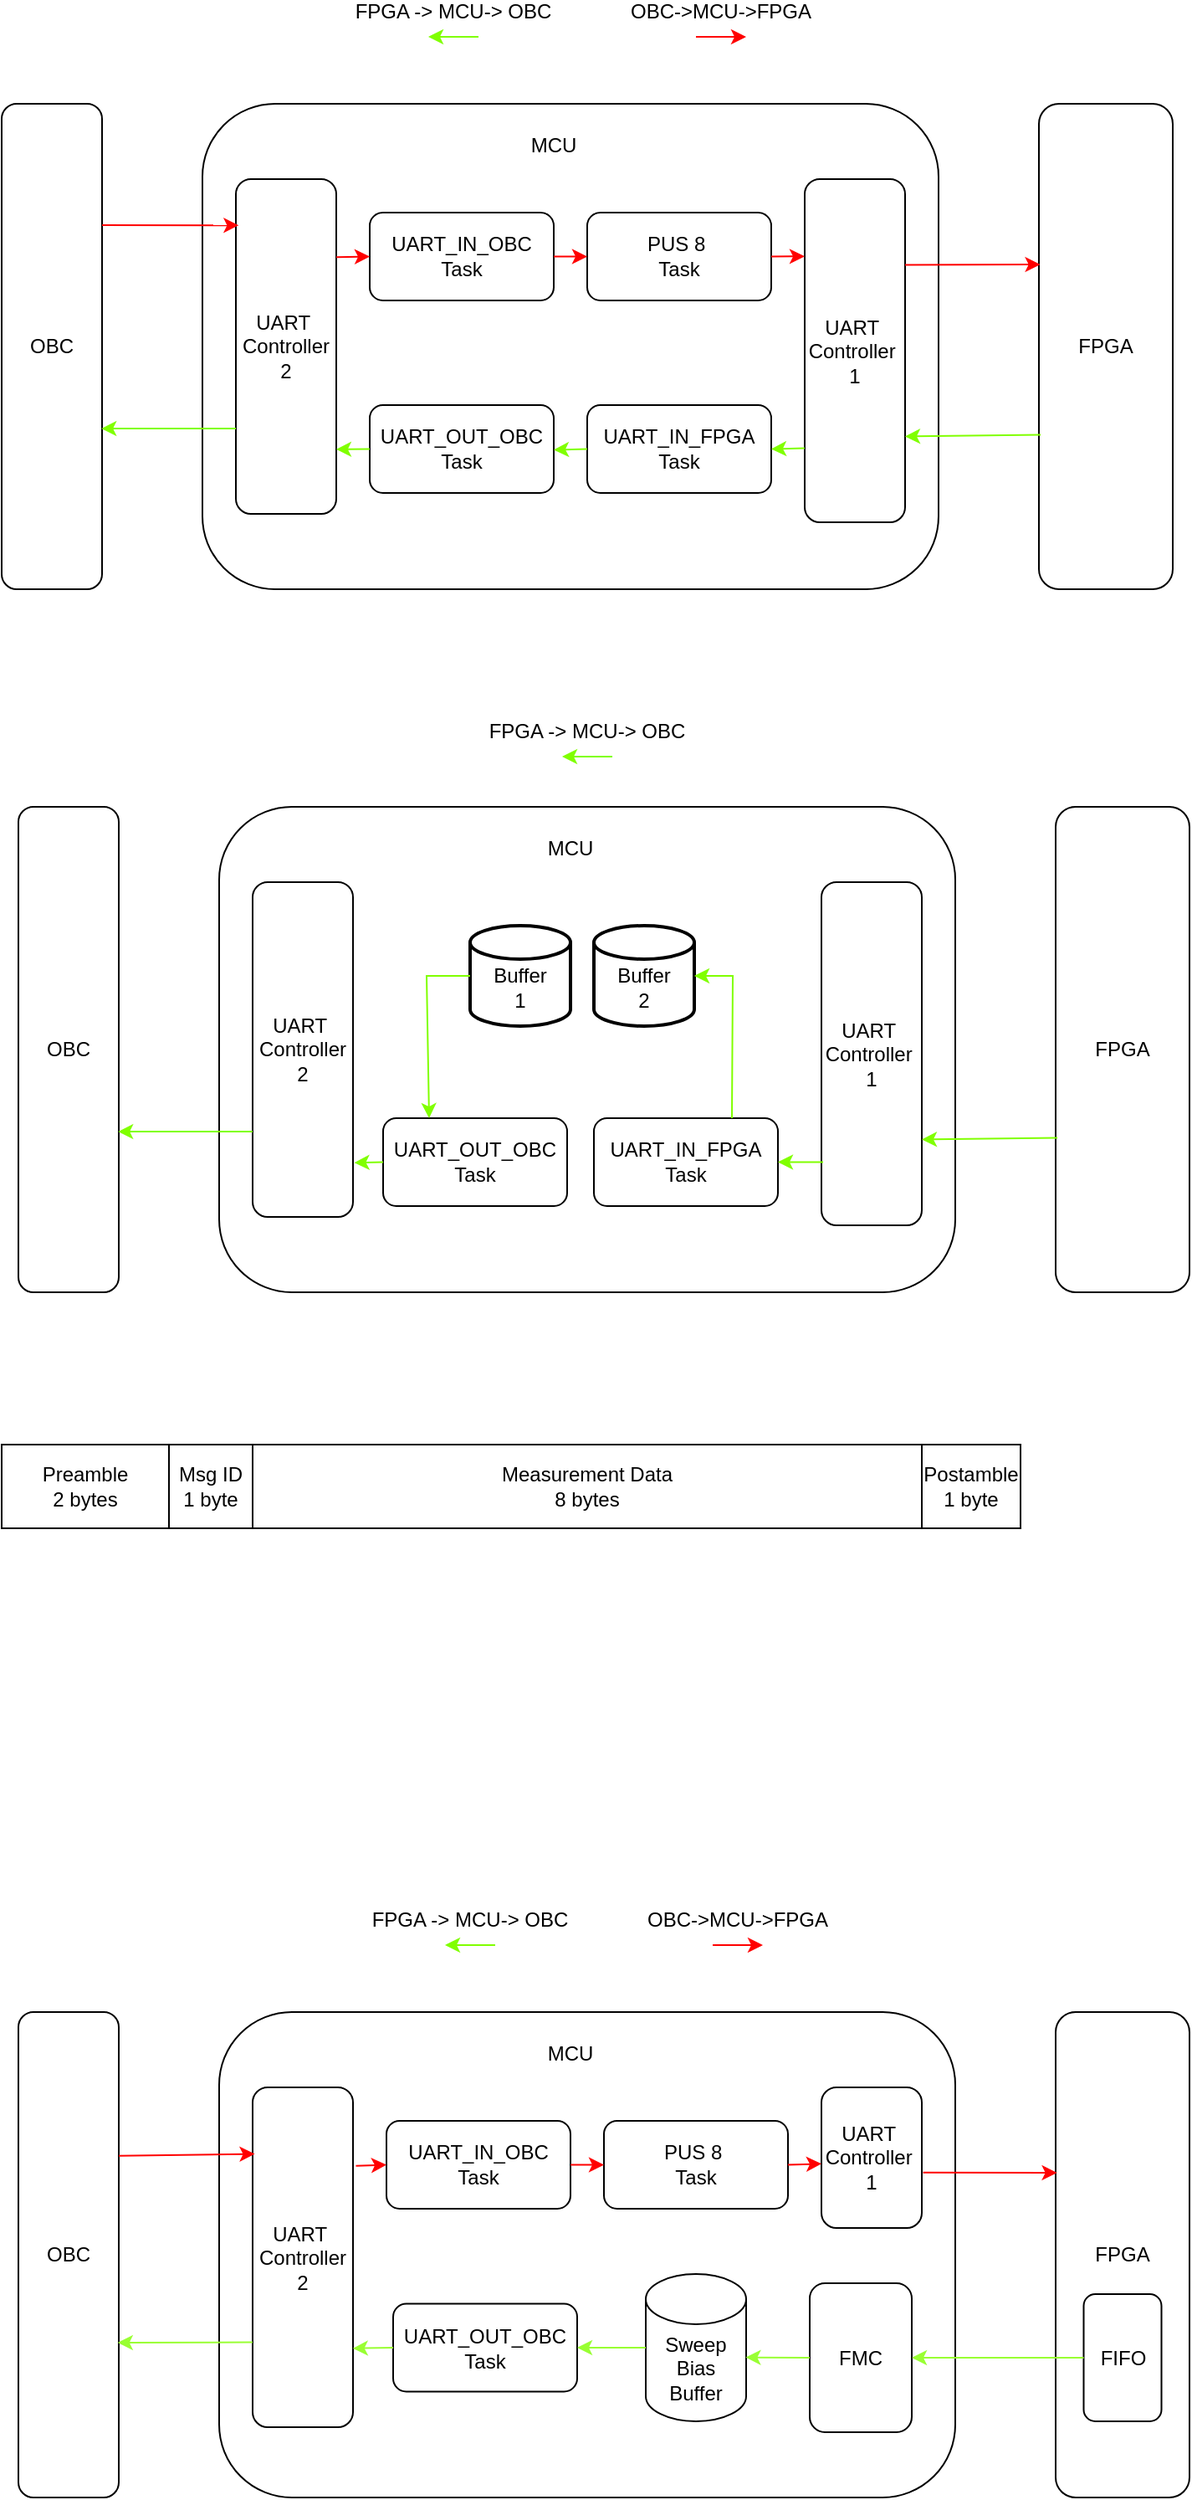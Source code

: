 <mxfile version="27.2.0">
  <diagram name="Pagină-1" id="tPUtxfRcci7yQtmyHBNP">
    <mxGraphModel dx="951" dy="443" grid="0" gridSize="10" guides="1" tooltips="1" connect="1" arrows="1" fold="1" page="1" pageScale="1" pageWidth="827" pageHeight="1169" math="0" shadow="0">
      <root>
        <mxCell id="0" />
        <mxCell id="1" parent="0" />
        <mxCell id="e-eenU64WSXm0HByO18V-1" value="OBC" style="rounded=1;whiteSpace=wrap;html=1;" parent="1" vertex="1">
          <mxGeometry x="40" y="130" width="60" height="290" as="geometry" />
        </mxCell>
        <mxCell id="e-eenU64WSXm0HByO18V-2" value="" style="rounded=1;whiteSpace=wrap;html=1;" parent="1" vertex="1">
          <mxGeometry x="160" y="130" width="440" height="290" as="geometry" />
        </mxCell>
        <mxCell id="e-eenU64WSXm0HByO18V-3" value="FPGA" style="rounded=1;whiteSpace=wrap;html=1;" parent="1" vertex="1">
          <mxGeometry x="660" y="130" width="80" height="290" as="geometry" />
        </mxCell>
        <mxCell id="e-eenU64WSXm0HByO18V-4" value="MCU" style="text;strokeColor=none;align=center;fillColor=none;html=1;verticalAlign=middle;whiteSpace=wrap;rounded=0;" parent="1" vertex="1">
          <mxGeometry x="340" y="140" width="60" height="30" as="geometry" />
        </mxCell>
        <mxCell id="e-eenU64WSXm0HByO18V-6" value="PUS 8&amp;nbsp;&lt;div&gt;Task&lt;/div&gt;" style="rounded=1;whiteSpace=wrap;html=1;" parent="1" vertex="1">
          <mxGeometry x="390" y="195" width="110" height="52.5" as="geometry" />
        </mxCell>
        <mxCell id="e-eenU64WSXm0HByO18V-7" value="UART&amp;nbsp;&lt;div&gt;Controller 2&lt;/div&gt;" style="rounded=1;whiteSpace=wrap;html=1;" parent="1" vertex="1">
          <mxGeometry x="180" y="175" width="60" height="200" as="geometry" />
        </mxCell>
        <mxCell id="e-eenU64WSXm0HByO18V-8" value="UART&amp;nbsp;&lt;div&gt;Controller&amp;nbsp;&lt;/div&gt;&lt;div&gt;1&lt;/div&gt;" style="rounded=1;whiteSpace=wrap;html=1;" parent="1" vertex="1">
          <mxGeometry x="520" y="175" width="60" height="205" as="geometry" />
        </mxCell>
        <mxCell id="e-eenU64WSXm0HByO18V-10" value="UART_IN_OBC&lt;div&gt;Task&lt;/div&gt;" style="rounded=1;whiteSpace=wrap;html=1;" parent="1" vertex="1">
          <mxGeometry x="260" y="195" width="110" height="52.5" as="geometry" />
        </mxCell>
        <mxCell id="e-eenU64WSXm0HByO18V-13" value="" style="endArrow=classic;html=1;rounded=0;exitX=1;exitY=0.5;exitDx=0;exitDy=0;entryX=0;entryY=0.5;entryDx=0;entryDy=0;strokeColor=#FF0000;" parent="1" source="e-eenU64WSXm0HByO18V-10" target="e-eenU64WSXm0HByO18V-6" edge="1">
          <mxGeometry width="50" height="50" relative="1" as="geometry">
            <mxPoint x="280" y="310" as="sourcePoint" />
            <mxPoint x="330" y="260" as="targetPoint" />
          </mxGeometry>
        </mxCell>
        <mxCell id="e-eenU64WSXm0HByO18V-22" value="UART_IN_FPGA&lt;div&gt;Task&lt;/div&gt;" style="rounded=1;whiteSpace=wrap;html=1;" parent="1" vertex="1">
          <mxGeometry x="390" y="310" width="110" height="52.5" as="geometry" />
        </mxCell>
        <mxCell id="e-eenU64WSXm0HByO18V-23" value="UART_OUT_OBC&lt;div&gt;Task&lt;/div&gt;" style="rounded=1;whiteSpace=wrap;html=1;" parent="1" vertex="1">
          <mxGeometry x="260" y="310" width="110" height="52.5" as="geometry" />
        </mxCell>
        <mxCell id="e-eenU64WSXm0HByO18V-24" value="" style="endArrow=classic;html=1;rounded=0;exitX=1;exitY=0.25;exitDx=0;exitDy=0;entryX=0.028;entryY=0.138;entryDx=0;entryDy=0;entryPerimeter=0;fillColor=#FF0000;strokeColor=#FF0000;" parent="1" source="e-eenU64WSXm0HByO18V-1" target="e-eenU64WSXm0HByO18V-7" edge="1">
          <mxGeometry width="50" height="50" relative="1" as="geometry">
            <mxPoint x="260" y="320" as="sourcePoint" />
            <mxPoint x="310" y="270" as="targetPoint" />
          </mxGeometry>
        </mxCell>
        <mxCell id="e-eenU64WSXm0HByO18V-25" value="" style="endArrow=classic;html=1;rounded=0;entryX=0.993;entryY=0.669;entryDx=0;entryDy=0;entryPerimeter=0;strokeColor=#80FF00;" parent="1" target="e-eenU64WSXm0HByO18V-1" edge="1">
          <mxGeometry width="50" height="50" relative="1" as="geometry">
            <mxPoint x="180" y="324" as="sourcePoint" />
            <mxPoint x="310" y="270" as="targetPoint" />
          </mxGeometry>
        </mxCell>
        <mxCell id="e-eenU64WSXm0HByO18V-26" value="" style="endArrow=classic;html=1;rounded=0;exitX=1;exitY=0.233;exitDx=0;exitDy=0;entryX=0;entryY=0.5;entryDx=0;entryDy=0;fillColor=#FF0000;strokeColor=#FF0000;exitPerimeter=0;" parent="1" source="e-eenU64WSXm0HByO18V-7" target="e-eenU64WSXm0HByO18V-10" edge="1">
          <mxGeometry width="50" height="50" relative="1" as="geometry">
            <mxPoint x="120" y="200" as="sourcePoint" />
            <mxPoint x="202" y="200" as="targetPoint" />
          </mxGeometry>
        </mxCell>
        <mxCell id="e-eenU64WSXm0HByO18V-27" value="" style="endArrow=classic;html=1;rounded=0;exitX=1;exitY=0.5;exitDx=0;exitDy=0;entryX=0;entryY=0.225;entryDx=0;entryDy=0;strokeColor=#FF0000;entryPerimeter=0;" parent="1" source="e-eenU64WSXm0HByO18V-6" target="e-eenU64WSXm0HByO18V-8" edge="1">
          <mxGeometry width="50" height="50" relative="1" as="geometry">
            <mxPoint x="380" y="230" as="sourcePoint" />
            <mxPoint x="400" y="230" as="targetPoint" />
          </mxGeometry>
        </mxCell>
        <mxCell id="e-eenU64WSXm0HByO18V-29" value="" style="endArrow=classic;html=1;rounded=0;exitX=1;exitY=0.25;exitDx=0;exitDy=0;entryX=0.01;entryY=0.331;entryDx=0;entryDy=0;strokeColor=#FF0000;entryPerimeter=0;" parent="1" source="e-eenU64WSXm0HByO18V-8" target="e-eenU64WSXm0HByO18V-3" edge="1">
          <mxGeometry width="50" height="50" relative="1" as="geometry">
            <mxPoint x="500" y="250" as="sourcePoint" />
            <mxPoint x="520" y="250" as="targetPoint" />
          </mxGeometry>
        </mxCell>
        <mxCell id="e-eenU64WSXm0HByO18V-30" value="" style="endArrow=classic;html=1;rounded=0;entryX=0.999;entryY=0.807;entryDx=0;entryDy=0;entryPerimeter=0;strokeColor=#80FF00;exitX=0;exitY=0.5;exitDx=0;exitDy=0;" parent="1" source="e-eenU64WSXm0HByO18V-23" target="e-eenU64WSXm0HByO18V-7" edge="1">
          <mxGeometry width="50" height="50" relative="1" as="geometry">
            <mxPoint x="220" y="320" as="sourcePoint" />
            <mxPoint x="140" y="320" as="targetPoint" />
          </mxGeometry>
        </mxCell>
        <mxCell id="e-eenU64WSXm0HByO18V-31" value="" style="endArrow=classic;html=1;rounded=0;entryX=1.019;entryY=0.808;entryDx=0;entryDy=0;entryPerimeter=0;strokeColor=#80FF00;exitX=0;exitY=0.5;exitDx=0;exitDy=0;" parent="1" source="e-eenU64WSXm0HByO18V-22" edge="1">
          <mxGeometry width="50" height="50" relative="1" as="geometry">
            <mxPoint x="389" y="335.75" as="sourcePoint" />
            <mxPoint x="370" y="336.75" as="targetPoint" />
          </mxGeometry>
        </mxCell>
        <mxCell id="e-eenU64WSXm0HByO18V-32" value="" style="endArrow=classic;html=1;rounded=0;entryX=1;entryY=0.5;entryDx=0;entryDy=0;strokeColor=#80FF00;exitX=0;exitY=0.5;exitDx=0;exitDy=0;" parent="1" target="e-eenU64WSXm0HByO18V-22" edge="1">
          <mxGeometry width="50" height="50" relative="1" as="geometry">
            <mxPoint x="520" y="335.75" as="sourcePoint" />
            <mxPoint x="501" y="336.75" as="targetPoint" />
          </mxGeometry>
        </mxCell>
        <mxCell id="e-eenU64WSXm0HByO18V-34" value="" style="endArrow=classic;html=1;rounded=0;entryX=1;entryY=0.75;entryDx=0;entryDy=0;strokeColor=#80FF00;exitX=0.013;exitY=0.682;exitDx=0;exitDy=0;exitPerimeter=0;" parent="1" source="e-eenU64WSXm0HByO18V-3" target="e-eenU64WSXm0HByO18V-8" edge="1">
          <mxGeometry width="50" height="50" relative="1" as="geometry">
            <mxPoint x="629" y="310" as="sourcePoint" />
            <mxPoint x="610" y="311" as="targetPoint" />
          </mxGeometry>
        </mxCell>
        <mxCell id="e-eenU64WSXm0HByO18V-36" value="" style="endArrow=classic;html=1;rounded=0;strokeColor=#80FF00;" parent="1" edge="1">
          <mxGeometry width="50" height="50" relative="1" as="geometry">
            <mxPoint x="325" y="90" as="sourcePoint" />
            <mxPoint x="295" y="90" as="targetPoint" />
          </mxGeometry>
        </mxCell>
        <mxCell id="e-eenU64WSXm0HByO18V-38" value="" style="endArrow=classic;html=1;rounded=0;strokeColor=#FF0000;" parent="1" edge="1">
          <mxGeometry width="50" height="50" relative="1" as="geometry">
            <mxPoint x="455" y="90" as="sourcePoint" />
            <mxPoint x="485" y="90" as="targetPoint" />
          </mxGeometry>
        </mxCell>
        <mxCell id="e-eenU64WSXm0HByO18V-39" value="FPGA -&amp;gt; MCU-&amp;gt; OBC" style="text;strokeColor=none;align=center;fillColor=none;html=1;verticalAlign=middle;whiteSpace=wrap;rounded=0;" parent="1" vertex="1">
          <mxGeometry x="240" y="70" width="140" height="10" as="geometry" />
        </mxCell>
        <mxCell id="e-eenU64WSXm0HByO18V-40" value="OBC-&amp;gt;MCU-&amp;gt;FPGA" style="text;strokeColor=none;align=center;fillColor=none;html=1;verticalAlign=middle;whiteSpace=wrap;rounded=0;" parent="1" vertex="1">
          <mxGeometry x="400" y="70" width="140" height="10" as="geometry" />
        </mxCell>
        <mxCell id="e-eenU64WSXm0HByO18V-42" value="OBC" style="rounded=1;whiteSpace=wrap;html=1;" parent="1" vertex="1">
          <mxGeometry x="50" y="550" width="60" height="290" as="geometry" />
        </mxCell>
        <mxCell id="e-eenU64WSXm0HByO18V-43" value="" style="rounded=1;whiteSpace=wrap;html=1;" parent="1" vertex="1">
          <mxGeometry x="170" y="550" width="440" height="290" as="geometry" />
        </mxCell>
        <mxCell id="e-eenU64WSXm0HByO18V-44" value="FPGA" style="rounded=1;whiteSpace=wrap;html=1;" parent="1" vertex="1">
          <mxGeometry x="670" y="550" width="80" height="290" as="geometry" />
        </mxCell>
        <mxCell id="e-eenU64WSXm0HByO18V-45" value="MCU" style="text;strokeColor=none;align=center;fillColor=none;html=1;verticalAlign=middle;whiteSpace=wrap;rounded=0;" parent="1" vertex="1">
          <mxGeometry x="350" y="560" width="60" height="30" as="geometry" />
        </mxCell>
        <mxCell id="e-eenU64WSXm0HByO18V-47" value="UART&amp;nbsp;&lt;div&gt;Controller 2&lt;/div&gt;" style="rounded=1;whiteSpace=wrap;html=1;" parent="1" vertex="1">
          <mxGeometry x="190" y="595" width="60" height="200" as="geometry" />
        </mxCell>
        <mxCell id="e-eenU64WSXm0HByO18V-48" value="UART&amp;nbsp;&lt;div&gt;Controller&amp;nbsp;&lt;/div&gt;&lt;div&gt;1&lt;/div&gt;" style="rounded=1;whiteSpace=wrap;html=1;" parent="1" vertex="1">
          <mxGeometry x="530" y="595" width="60" height="205" as="geometry" />
        </mxCell>
        <mxCell id="e-eenU64WSXm0HByO18V-51" value="UART_IN_FPGA&lt;div&gt;Task&lt;/div&gt;" style="rounded=1;whiteSpace=wrap;html=1;" parent="1" vertex="1">
          <mxGeometry x="394" y="736" width="110" height="52.5" as="geometry" />
        </mxCell>
        <mxCell id="e-eenU64WSXm0HByO18V-52" value="UART_OUT_OBC&lt;div&gt;Task&lt;/div&gt;" style="rounded=1;whiteSpace=wrap;html=1;" parent="1" vertex="1">
          <mxGeometry x="268" y="736" width="110" height="52.5" as="geometry" />
        </mxCell>
        <mxCell id="e-eenU64WSXm0HByO18V-54" value="" style="endArrow=classic;html=1;rounded=0;entryX=0.993;entryY=0.669;entryDx=0;entryDy=0;entryPerimeter=0;strokeColor=#80FF00;" parent="1" target="e-eenU64WSXm0HByO18V-42" edge="1">
          <mxGeometry width="50" height="50" relative="1" as="geometry">
            <mxPoint x="190" y="744" as="sourcePoint" />
            <mxPoint x="320" y="690" as="targetPoint" />
          </mxGeometry>
        </mxCell>
        <mxCell id="e-eenU64WSXm0HByO18V-58" value="" style="endArrow=classic;html=1;rounded=0;entryX=1.013;entryY=0.838;entryDx=0;entryDy=0;entryPerimeter=0;strokeColor=#80FF00;exitX=0;exitY=0.5;exitDx=0;exitDy=0;" parent="1" source="e-eenU64WSXm0HByO18V-52" target="e-eenU64WSXm0HByO18V-47" edge="1">
          <mxGeometry width="50" height="50" relative="1" as="geometry">
            <mxPoint x="230" y="740" as="sourcePoint" />
            <mxPoint x="150" y="740" as="targetPoint" />
          </mxGeometry>
        </mxCell>
        <mxCell id="e-eenU64WSXm0HByO18V-60" value="" style="endArrow=classic;html=1;rounded=0;entryX=1;entryY=0.5;entryDx=0;entryDy=0;strokeColor=#80FF00;exitX=0.017;exitY=0.816;exitDx=0;exitDy=0;exitPerimeter=0;" parent="1" source="e-eenU64WSXm0HByO18V-48" target="e-eenU64WSXm0HByO18V-51" edge="1">
          <mxGeometry width="50" height="50" relative="1" as="geometry">
            <mxPoint x="530" y="755.75" as="sourcePoint" />
            <mxPoint x="511" y="756.75" as="targetPoint" />
          </mxGeometry>
        </mxCell>
        <mxCell id="e-eenU64WSXm0HByO18V-61" value="" style="endArrow=classic;html=1;rounded=0;entryX=1;entryY=0.75;entryDx=0;entryDy=0;strokeColor=#80FF00;exitX=0.013;exitY=0.682;exitDx=0;exitDy=0;exitPerimeter=0;" parent="1" source="e-eenU64WSXm0HByO18V-44" target="e-eenU64WSXm0HByO18V-48" edge="1">
          <mxGeometry width="50" height="50" relative="1" as="geometry">
            <mxPoint x="639" y="730" as="sourcePoint" />
            <mxPoint x="620" y="731" as="targetPoint" />
          </mxGeometry>
        </mxCell>
        <mxCell id="e-eenU64WSXm0HByO18V-62" value="" style="endArrow=classic;html=1;rounded=0;strokeColor=#80FF00;" parent="1" edge="1">
          <mxGeometry width="50" height="50" relative="1" as="geometry">
            <mxPoint x="405" y="520" as="sourcePoint" />
            <mxPoint x="375" y="520" as="targetPoint" />
          </mxGeometry>
        </mxCell>
        <mxCell id="e-eenU64WSXm0HByO18V-64" value="FPGA -&amp;gt; MCU-&amp;gt; OBC" style="text;strokeColor=none;align=center;fillColor=none;html=1;verticalAlign=middle;whiteSpace=wrap;rounded=0;" parent="1" vertex="1">
          <mxGeometry x="320" y="500" width="140" height="10" as="geometry" />
        </mxCell>
        <mxCell id="e-eenU64WSXm0HByO18V-66" value="&lt;div&gt;&lt;br&gt;&lt;/div&gt;Buffer&lt;div&gt;1&lt;/div&gt;" style="strokeWidth=2;html=1;shape=mxgraph.flowchart.database;whiteSpace=wrap;" parent="1" vertex="1">
          <mxGeometry x="320" y="621" width="60" height="60" as="geometry" />
        </mxCell>
        <mxCell id="e-eenU64WSXm0HByO18V-73" value="&lt;div&gt;&lt;br&gt;&lt;/div&gt;Buffer&lt;div&gt;2&lt;/div&gt;" style="strokeWidth=2;html=1;shape=mxgraph.flowchart.database;whiteSpace=wrap;" parent="1" vertex="1">
          <mxGeometry x="394" y="621" width="60" height="60" as="geometry" />
        </mxCell>
        <mxCell id="e-eenU64WSXm0HByO18V-76" value="" style="shape=image;html=1;verticalAlign=top;verticalLabelPosition=bottom;labelBackgroundColor=#ffffff;imageAspect=0;aspect=fixed;image=https://cdn4.iconfinder.com/data/icons/arrow-332/64/icon_Curved_Returing_Arrow_--128.png;direction=south;" parent="1" vertex="1">
          <mxGeometry x="372" y="672" width="25" height="25" as="geometry" />
        </mxCell>
        <mxCell id="e-eenU64WSXm0HByO18V-77" value="" style="shape=image;html=1;verticalAlign=top;verticalLabelPosition=bottom;labelBackgroundColor=#ffffff;imageAspect=0;aspect=fixed;image=https://cdn4.iconfinder.com/data/icons/arrow-332/64/icon_Curved_Returing_Arrow_--128.png;direction=north;" parent="1" vertex="1">
          <mxGeometry x="375" y="610" width="25" height="25" as="geometry" />
        </mxCell>
        <mxCell id="e-eenU64WSXm0HByO18V-78" value="" style="endArrow=classic;html=1;rounded=0;exitX=0.75;exitY=0;exitDx=0;exitDy=0;entryX=1;entryY=0.5;entryDx=0;entryDy=0;entryPerimeter=0;strokeColor=#80FF00;" parent="1" source="e-eenU64WSXm0HByO18V-51" target="e-eenU64WSXm0HByO18V-73" edge="1">
          <mxGeometry width="50" height="50" relative="1" as="geometry">
            <mxPoint x="361" y="686" as="sourcePoint" />
            <mxPoint x="411" y="636" as="targetPoint" />
            <Array as="points">
              <mxPoint x="477" y="651" />
            </Array>
          </mxGeometry>
        </mxCell>
        <mxCell id="e-eenU64WSXm0HByO18V-79" value="" style="endArrow=classic;html=1;rounded=0;exitX=0;exitY=0.5;exitDx=0;exitDy=0;exitPerimeter=0;entryX=0.25;entryY=0;entryDx=0;entryDy=0;strokeColor=#80FF00;" parent="1" source="e-eenU64WSXm0HByO18V-66" target="e-eenU64WSXm0HByO18V-52" edge="1">
          <mxGeometry width="50" height="50" relative="1" as="geometry">
            <mxPoint x="361" y="686" as="sourcePoint" />
            <mxPoint x="411" y="636" as="targetPoint" />
            <Array as="points">
              <mxPoint x="294" y="651" />
            </Array>
          </mxGeometry>
        </mxCell>
        <mxCell id="e-eenU64WSXm0HByO18V-82" value="Preamble&lt;div&gt;2 bytes&lt;/div&gt;" style="rounded=0;whiteSpace=wrap;html=1;" parent="1" vertex="1">
          <mxGeometry x="40" y="931" width="100" height="50" as="geometry" />
        </mxCell>
        <mxCell id="e-eenU64WSXm0HByO18V-83" value="Msg ID&lt;div&gt;1 byte&lt;/div&gt;" style="rounded=0;whiteSpace=wrap;html=1;" parent="1" vertex="1">
          <mxGeometry x="140" y="931" width="50" height="50" as="geometry" />
        </mxCell>
        <mxCell id="e-eenU64WSXm0HByO18V-84" value="Measurement Data&lt;div&gt;8 bytes&lt;/div&gt;" style="rounded=0;whiteSpace=wrap;html=1;" parent="1" vertex="1">
          <mxGeometry x="190" y="931" width="400" height="50" as="geometry" />
        </mxCell>
        <mxCell id="e-eenU64WSXm0HByO18V-85" value="Postamble&lt;div&gt;1 byte&lt;/div&gt;" style="rounded=0;whiteSpace=wrap;html=1;" parent="1" vertex="1">
          <mxGeometry x="590" y="931" width="59" height="50" as="geometry" />
        </mxCell>
        <mxCell id="0TFI5ccN3jjJvBASkX7p-21" value="OBC" style="rounded=1;whiteSpace=wrap;html=1;" vertex="1" parent="1">
          <mxGeometry x="50" y="1270" width="60" height="290" as="geometry" />
        </mxCell>
        <mxCell id="0TFI5ccN3jjJvBASkX7p-22" value="" style="rounded=1;whiteSpace=wrap;html=1;" vertex="1" parent="1">
          <mxGeometry x="170" y="1270" width="440" height="290" as="geometry" />
        </mxCell>
        <mxCell id="0TFI5ccN3jjJvBASkX7p-23" value="FPGA" style="rounded=1;whiteSpace=wrap;html=1;" vertex="1" parent="1">
          <mxGeometry x="670" y="1270" width="80" height="290" as="geometry" />
        </mxCell>
        <mxCell id="0TFI5ccN3jjJvBASkX7p-24" value="MCU" style="text;strokeColor=none;align=center;fillColor=none;html=1;verticalAlign=middle;whiteSpace=wrap;rounded=0;" vertex="1" parent="1">
          <mxGeometry x="350" y="1280" width="60" height="30" as="geometry" />
        </mxCell>
        <mxCell id="0TFI5ccN3jjJvBASkX7p-25" value="PUS 8&amp;nbsp;&lt;div&gt;Task&lt;/div&gt;" style="rounded=1;whiteSpace=wrap;html=1;" vertex="1" parent="1">
          <mxGeometry x="400" y="1335" width="110" height="52.5" as="geometry" />
        </mxCell>
        <mxCell id="0TFI5ccN3jjJvBASkX7p-26" value="UART&amp;nbsp;&lt;div&gt;Controller 2&lt;/div&gt;" style="rounded=1;whiteSpace=wrap;html=1;" vertex="1" parent="1">
          <mxGeometry x="190" y="1315" width="60" height="203" as="geometry" />
        </mxCell>
        <mxCell id="0TFI5ccN3jjJvBASkX7p-27" value="UART&amp;nbsp;&lt;div&gt;Controller&amp;nbsp;&lt;/div&gt;&lt;div&gt;1&lt;/div&gt;" style="rounded=1;whiteSpace=wrap;html=1;" vertex="1" parent="1">
          <mxGeometry x="530" y="1315" width="60" height="84" as="geometry" />
        </mxCell>
        <mxCell id="0TFI5ccN3jjJvBASkX7p-28" value="UART_IN_OBC&lt;div&gt;Task&lt;/div&gt;" style="rounded=1;whiteSpace=wrap;html=1;" vertex="1" parent="1">
          <mxGeometry x="270" y="1335" width="110" height="52.5" as="geometry" />
        </mxCell>
        <mxCell id="0TFI5ccN3jjJvBASkX7p-29" value="" style="endArrow=classic;html=1;rounded=0;exitX=1;exitY=0.5;exitDx=0;exitDy=0;entryX=0;entryY=0.5;entryDx=0;entryDy=0;strokeColor=#FF0000;" edge="1" parent="1" source="0TFI5ccN3jjJvBASkX7p-28" target="0TFI5ccN3jjJvBASkX7p-25">
          <mxGeometry width="50" height="50" relative="1" as="geometry">
            <mxPoint x="290" y="1450" as="sourcePoint" />
            <mxPoint x="340" y="1400" as="targetPoint" />
          </mxGeometry>
        </mxCell>
        <mxCell id="0TFI5ccN3jjJvBASkX7p-32" value="" style="endArrow=classic;html=1;rounded=0;exitX=1;exitY=0.296;exitDx=0;exitDy=0;entryX=0.021;entryY=0.196;entryDx=0;entryDy=0;fillColor=#FF0000;strokeColor=#FF0000;exitPerimeter=0;entryPerimeter=0;" edge="1" parent="1" source="0TFI5ccN3jjJvBASkX7p-21" target="0TFI5ccN3jjJvBASkX7p-26">
          <mxGeometry width="50" height="50" relative="1" as="geometry">
            <mxPoint x="270" y="1460" as="sourcePoint" />
            <mxPoint x="320" y="1410" as="targetPoint" />
          </mxGeometry>
        </mxCell>
        <mxCell id="0TFI5ccN3jjJvBASkX7p-34" value="" style="endArrow=classic;html=1;rounded=0;exitX=1.029;exitY=0.231;exitDx=0;exitDy=0;entryX=0;entryY=0.5;entryDx=0;entryDy=0;fillColor=#FF0000;strokeColor=#FF0000;exitPerimeter=0;" edge="1" parent="1" source="0TFI5ccN3jjJvBASkX7p-26" target="0TFI5ccN3jjJvBASkX7p-28">
          <mxGeometry width="50" height="50" relative="1" as="geometry">
            <mxPoint x="130" y="1340" as="sourcePoint" />
            <mxPoint x="212" y="1340" as="targetPoint" />
          </mxGeometry>
        </mxCell>
        <mxCell id="0TFI5ccN3jjJvBASkX7p-35" value="" style="endArrow=classic;html=1;rounded=0;exitX=1;exitY=0.5;exitDx=0;exitDy=0;entryX=0;entryY=0.543;entryDx=0;entryDy=0;strokeColor=#FF0000;entryPerimeter=0;" edge="1" parent="1" source="0TFI5ccN3jjJvBASkX7p-25" target="0TFI5ccN3jjJvBASkX7p-27">
          <mxGeometry width="50" height="50" relative="1" as="geometry">
            <mxPoint x="390" y="1370" as="sourcePoint" />
            <mxPoint x="410" y="1370" as="targetPoint" />
          </mxGeometry>
        </mxCell>
        <mxCell id="0TFI5ccN3jjJvBASkX7p-36" value="" style="endArrow=classic;html=1;rounded=0;exitX=1.013;exitY=0.605;exitDx=0;exitDy=0;entryX=0.01;entryY=0.331;entryDx=0;entryDy=0;strokeColor=#FF0000;entryPerimeter=0;exitPerimeter=0;" edge="1" parent="1" source="0TFI5ccN3jjJvBASkX7p-27" target="0TFI5ccN3jjJvBASkX7p-23">
          <mxGeometry width="50" height="50" relative="1" as="geometry">
            <mxPoint x="510" y="1390" as="sourcePoint" />
            <mxPoint x="530" y="1390" as="targetPoint" />
          </mxGeometry>
        </mxCell>
        <mxCell id="0TFI5ccN3jjJvBASkX7p-41" value="" style="endArrow=classic;html=1;rounded=0;strokeColor=#80FF00;" edge="1" parent="1">
          <mxGeometry width="50" height="50" relative="1" as="geometry">
            <mxPoint x="335" y="1230" as="sourcePoint" />
            <mxPoint x="305" y="1230" as="targetPoint" />
          </mxGeometry>
        </mxCell>
        <mxCell id="0TFI5ccN3jjJvBASkX7p-42" value="" style="endArrow=classic;html=1;rounded=0;strokeColor=#FF0000;" edge="1" parent="1">
          <mxGeometry width="50" height="50" relative="1" as="geometry">
            <mxPoint x="465" y="1230" as="sourcePoint" />
            <mxPoint x="495" y="1230" as="targetPoint" />
          </mxGeometry>
        </mxCell>
        <mxCell id="0TFI5ccN3jjJvBASkX7p-43" value="FPGA -&amp;gt; MCU-&amp;gt; OBC" style="text;strokeColor=none;align=center;fillColor=none;html=1;verticalAlign=middle;whiteSpace=wrap;rounded=0;" vertex="1" parent="1">
          <mxGeometry x="250" y="1210" width="140" height="10" as="geometry" />
        </mxCell>
        <mxCell id="0TFI5ccN3jjJvBASkX7p-44" value="OBC-&amp;gt;MCU-&amp;gt;FPGA" style="text;strokeColor=none;align=center;fillColor=none;html=1;verticalAlign=middle;whiteSpace=wrap;rounded=0;" vertex="1" parent="1">
          <mxGeometry x="410" y="1210" width="140" height="10" as="geometry" />
        </mxCell>
        <mxCell id="0TFI5ccN3jjJvBASkX7p-45" value="FMC" style="rounded=1;whiteSpace=wrap;html=1;" vertex="1" parent="1">
          <mxGeometry x="523" y="1432" width="61" height="89" as="geometry" />
        </mxCell>
        <mxCell id="0TFI5ccN3jjJvBASkX7p-47" value="FIFO" style="rounded=1;whiteSpace=wrap;html=1;" vertex="1" parent="1">
          <mxGeometry x="686.75" y="1438.5" width="46.5" height="76" as="geometry" />
        </mxCell>
        <mxCell id="0TFI5ccN3jjJvBASkX7p-49" value="Sweep Bias&lt;div&gt;Buffer&lt;/div&gt;" style="shape=cylinder3;whiteSpace=wrap;html=1;boundedLbl=1;backgroundOutline=1;size=15;" vertex="1" parent="1">
          <mxGeometry x="425" y="1426.5" width="60" height="88" as="geometry" />
        </mxCell>
        <mxCell id="0TFI5ccN3jjJvBASkX7p-51" value="" style="endArrow=classic;html=1;rounded=0;entryX=0.995;entryY=0.566;entryDx=0;entryDy=0;exitX=0;exitY=0.5;exitDx=0;exitDy=0;entryPerimeter=0;strokeColor=#99FF33;" edge="1" parent="1" source="0TFI5ccN3jjJvBASkX7p-45" target="0TFI5ccN3jjJvBASkX7p-49">
          <mxGeometry width="50" height="50" relative="1" as="geometry">
            <mxPoint x="441" y="1516" as="sourcePoint" />
            <mxPoint x="391" y="1566" as="targetPoint" />
          </mxGeometry>
        </mxCell>
        <mxCell id="0TFI5ccN3jjJvBASkX7p-54" value="UART_OUT_OBC&lt;div&gt;Task&lt;/div&gt;" style="rounded=1;whiteSpace=wrap;html=1;" vertex="1" parent="1">
          <mxGeometry x="274" y="1444.25" width="110" height="52.5" as="geometry" />
        </mxCell>
        <mxCell id="0TFI5ccN3jjJvBASkX7p-55" value="" style="endArrow=classic;html=1;rounded=0;exitX=0;exitY=0.5;exitDx=0;exitDy=0;entryX=1;entryY=0.5;entryDx=0;entryDy=0;strokeColor=#99FF33;" edge="1" parent="1" source="0TFI5ccN3jjJvBASkX7p-47" target="0TFI5ccN3jjJvBASkX7p-45">
          <mxGeometry width="50" height="50" relative="1" as="geometry">
            <mxPoint x="359" y="1505" as="sourcePoint" />
            <mxPoint x="409" y="1455" as="targetPoint" />
          </mxGeometry>
        </mxCell>
        <mxCell id="0TFI5ccN3jjJvBASkX7p-56" value="" style="endArrow=classic;html=1;rounded=0;exitX=0;exitY=0.5;exitDx=0;exitDy=0;exitPerimeter=0;entryX=1;entryY=0.5;entryDx=0;entryDy=0;strokeColor=#99FF33;" edge="1" parent="1" source="0TFI5ccN3jjJvBASkX7p-49" target="0TFI5ccN3jjJvBASkX7p-54">
          <mxGeometry width="50" height="50" relative="1" as="geometry">
            <mxPoint x="359" y="1505" as="sourcePoint" />
            <mxPoint x="409" y="1455" as="targetPoint" />
          </mxGeometry>
        </mxCell>
        <mxCell id="0TFI5ccN3jjJvBASkX7p-57" value="" style="endArrow=classic;html=1;rounded=0;exitX=0;exitY=0.5;exitDx=0;exitDy=0;entryX=0.998;entryY=0.768;entryDx=0;entryDy=0;entryPerimeter=0;fillColor=#99FF33;strokeColor=#99FF33;" edge="1" parent="1" source="0TFI5ccN3jjJvBASkX7p-54" target="0TFI5ccN3jjJvBASkX7p-26">
          <mxGeometry width="50" height="50" relative="1" as="geometry">
            <mxPoint x="359" y="1505" as="sourcePoint" />
            <mxPoint x="409" y="1455" as="targetPoint" />
          </mxGeometry>
        </mxCell>
        <mxCell id="0TFI5ccN3jjJvBASkX7p-58" value="" style="endArrow=classic;html=1;rounded=0;exitX=0;exitY=0.75;exitDx=0;exitDy=0;entryX=0.99;entryY=0.681;entryDx=0;entryDy=0;entryPerimeter=0;fillColor=#99FF33;strokeColor=#99FF33;" edge="1" parent="1" source="0TFI5ccN3jjJvBASkX7p-26" target="0TFI5ccN3jjJvBASkX7p-21">
          <mxGeometry width="50" height="50" relative="1" as="geometry">
            <mxPoint x="359" y="1505" as="sourcePoint" />
            <mxPoint x="409" y="1455" as="targetPoint" />
          </mxGeometry>
        </mxCell>
      </root>
    </mxGraphModel>
  </diagram>
</mxfile>
